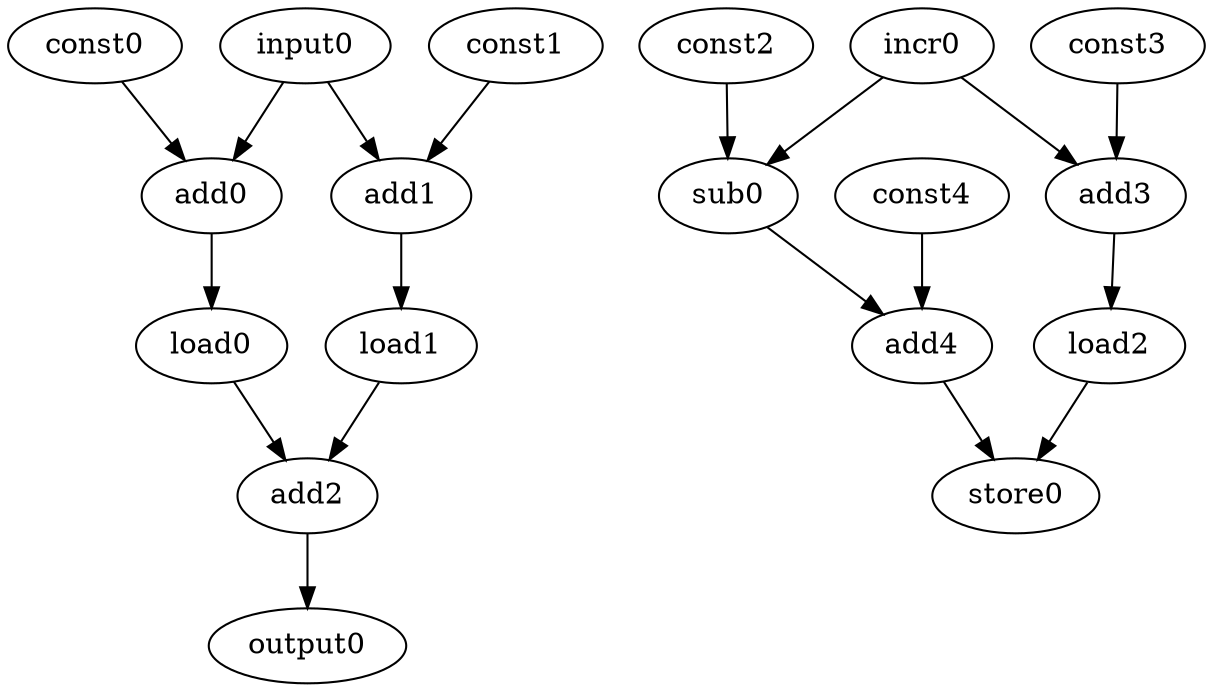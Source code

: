 digraph  A {
    input0 [opcode = input]; //input index i of A(i) and B(i)
    const0 [opcode = const]; //offset of array A in SRAM 0
    const1 [opcode = const]; //offset of array B in SRAM 1
    add0 [opcode = add]; //get the offset of A(i) by adding const0 to input0
    add1 [opcode = add]; //get the offset of B(i) by adding const1 to input0
    load0 [opcode = load, sram = 0]; //get the value of A(i) from SRAM 0
    load1 [opcode = load, sram = 1]; //get the value of B(i) from SRAM 1
    add2 [opcode = add]; //sum A(i) and B(i)
    output0 [opcode = output]; //get (A(i) + B(i)) from output port
    const0 -> add0 [operand = 0];
    input0 -> add0 [operand = 1];
    const1 -> add1 [operand = 0];
    input0 -> add1 [operand = 1];
    add0 -> load0 [operand = 0];
    add1 -> load1 [operand = 0];
    load0 -> add2 [operand = 0];
    load1 -> add2 [operand = 1];
    add2 -> output0 [operand = 0];

    incr0 [opcode = incr]; //get index j <- 0 until A.size
    const2 [opcode = const]; //A.size - 1
    sub0 [opcode = sub]; // get (A.size - 1 - j)
    const3 [opcode = const]; //offset of array A in SRAM 2
    const4 [opcode = const]; //offset of reversed array A in SRAM 3
    add3 [opcode = add]; //get the offset of A(j) by adding const3 to incr0
    add4 [opcode = add]; //get the offset of reversed A(j) by adding const4 to sub0
    load2 [opcode = load, sram = 2]; //get the value of A(j) from SRAM 2
    store0 [opcode = store, sram = 3]; //store reversed A(j) in SRAM 3
    incr0 -> add3 [operand = 0];
    const3 -> add3 [operand = 1];
    const2 -> sub0 [operand = 0]; //operand of the minuend should be 0
    incr0 -> sub0 [operand = 1]; //operand of the subtrahend should be 1
    sub0 -> add4 [operand = 0];
    const4 -> add4 [operand = 1];
    add3 -> load2 [operand = 0];
    add4 -> store0 [operand = 0]; //operand of the address should be 0
    load2 -> store0 [operand = 1]; //operand of the value to be saved should be 0
}
